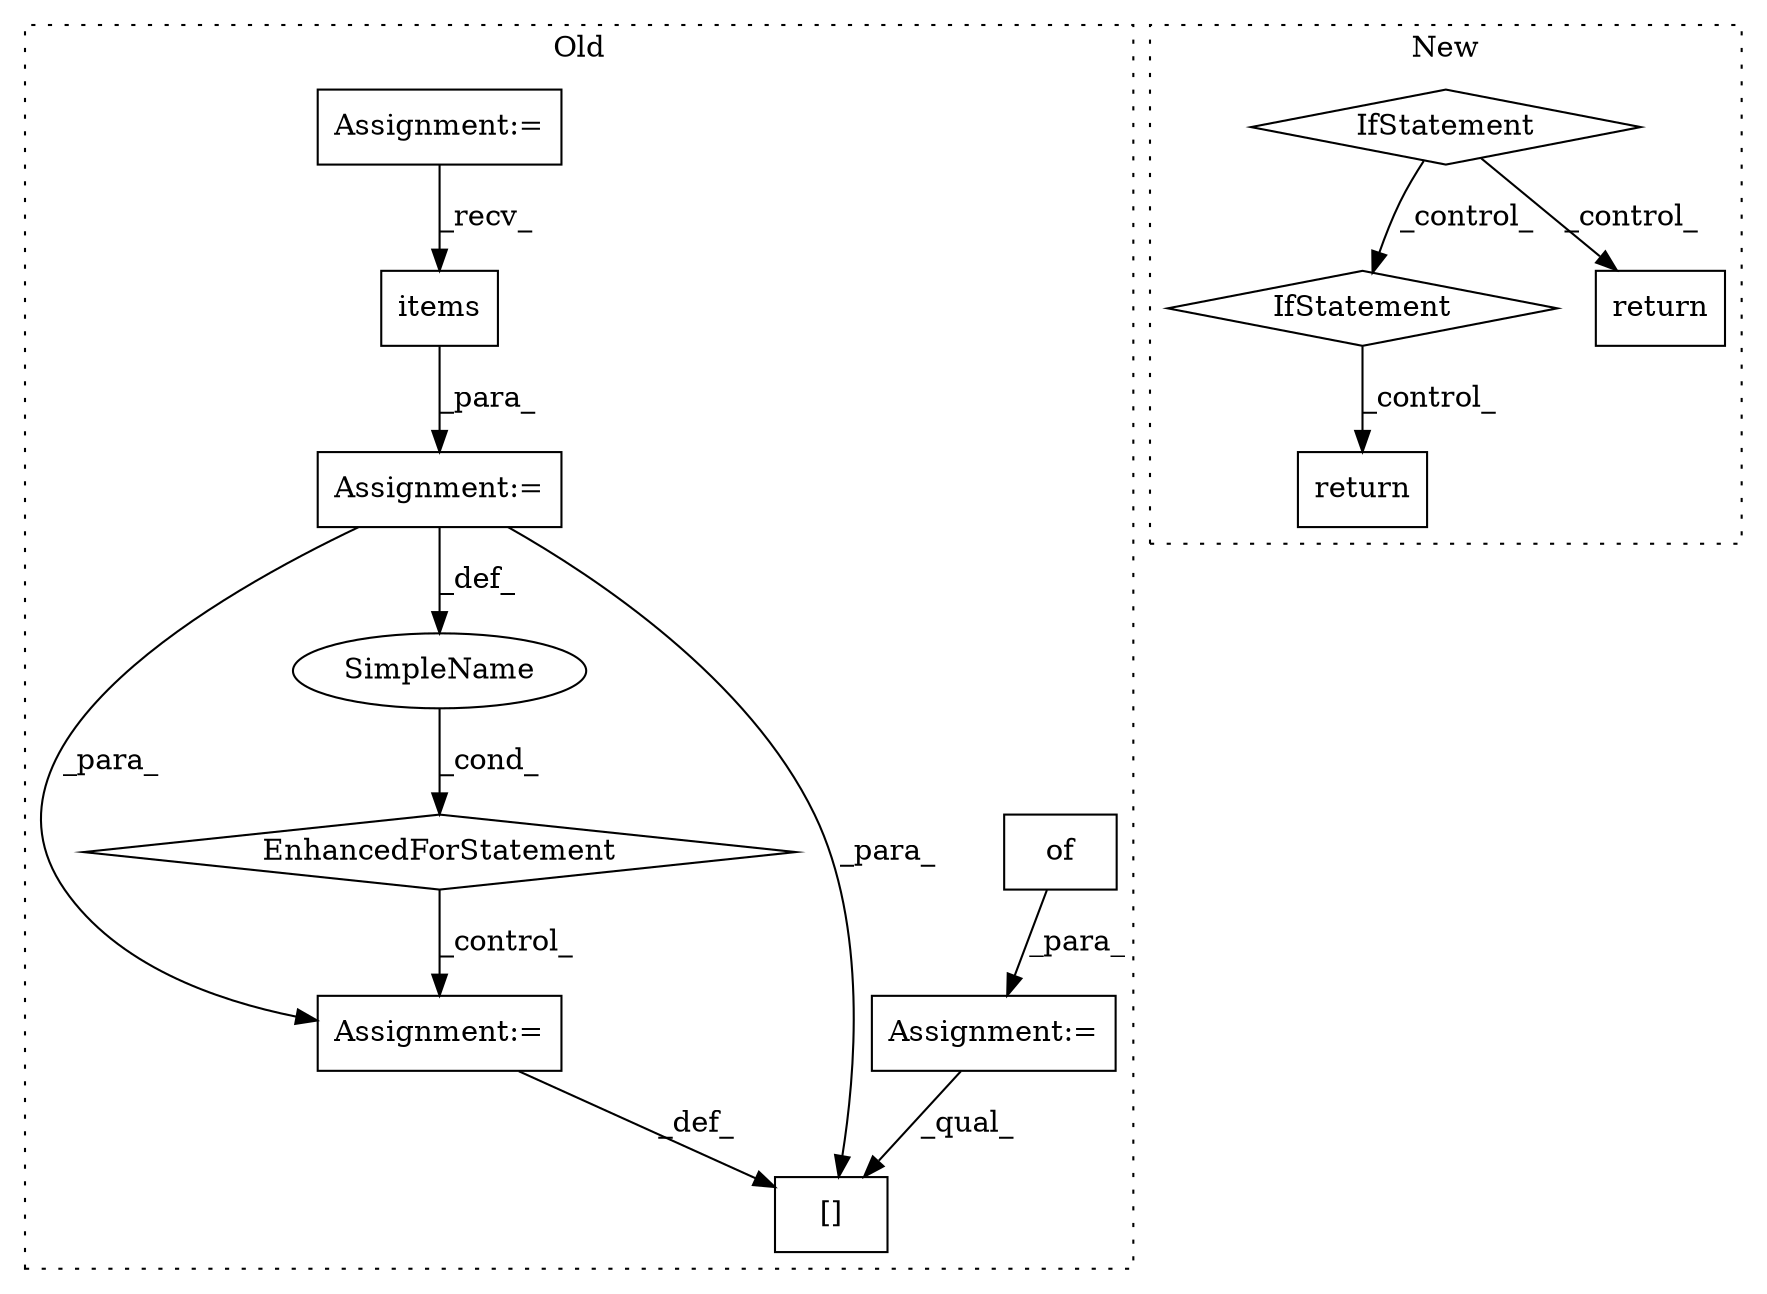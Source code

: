 digraph G {
subgraph cluster0 {
1 [label="items" a="32" s="3217" l="7" shape="box"];
3 [label="Assignment:=" a="7" s="3130,3224" l="63,2" shape="box"];
4 [label="EnhancedForStatement" a="70" s="3130,3224" l="63,2" shape="diamond"];
5 [label="Assignment:=" a="7" s="3247" l="1" shape="box"];
6 [label="SimpleName" a="42" s="3197" l="1" shape="ellipse"];
7 [label="[]" a="2" s="3234,3246" l="11,1" shape="box"];
8 [label="of" a="32" s="3120" l="4" shape="box"];
9 [label="Assignment:=" a="7" s="3115" l="1" shape="box"];
10 [label="Assignment:=" a="7" s="2980" l="1" shape="box"];
label = "Old";
style="dotted";
}
subgraph cluster1 {
2 [label="IfStatement" a="25" s="3572,3588" l="4,2" shape="diamond"];
11 [label="return" a="41" s="3598" l="7" shape="box"];
12 [label="IfStatement" a="25" s="3489,3505" l="4,2" shape="diamond"];
13 [label="return" a="41" s="3515" l="7" shape="box"];
label = "New";
style="dotted";
}
1 -> 3 [label="_para_"];
2 -> 11 [label="_control_"];
3 -> 7 [label="_para_"];
3 -> 5 [label="_para_"];
3 -> 6 [label="_def_"];
4 -> 5 [label="_control_"];
5 -> 7 [label="_def_"];
6 -> 4 [label="_cond_"];
8 -> 9 [label="_para_"];
9 -> 7 [label="_qual_"];
10 -> 1 [label="_recv_"];
12 -> 2 [label="_control_"];
12 -> 13 [label="_control_"];
}